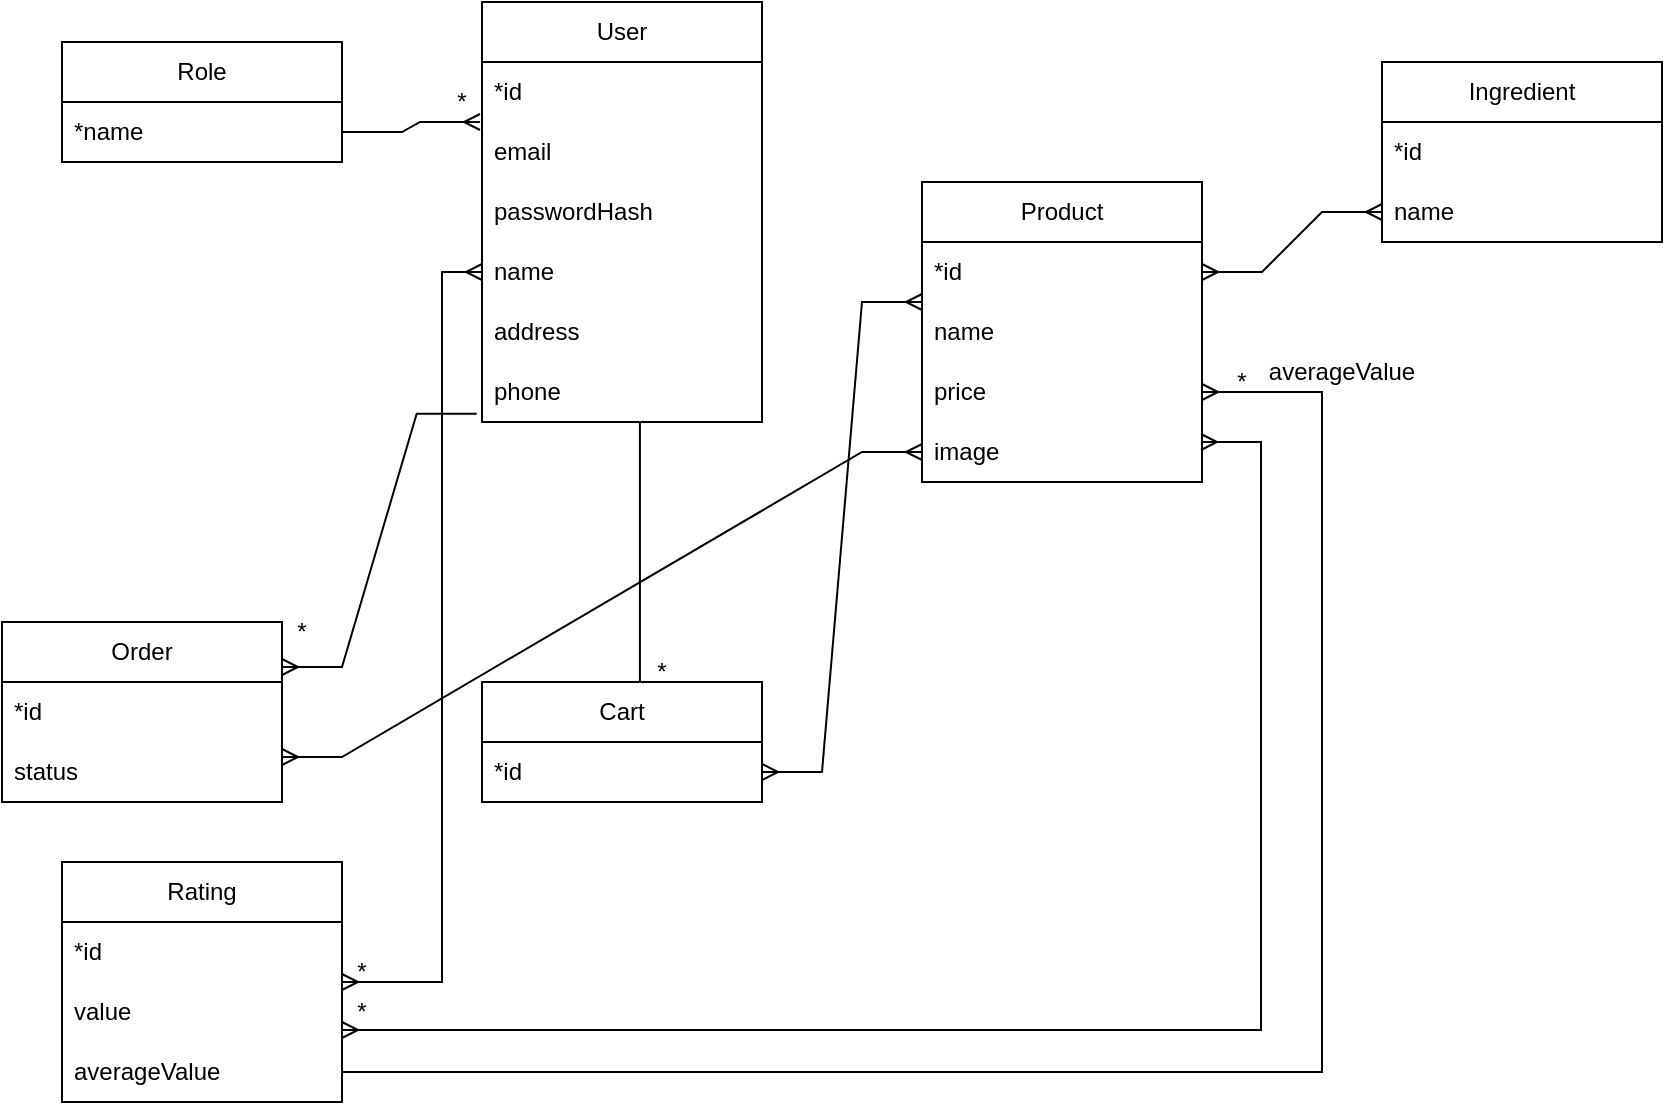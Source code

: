 <mxfile version="28.2.8" pages="2">
  <diagram name="Страница — 1" id="wAlhWeN0OH6Qsw3ty08d">
    <mxGraphModel dx="2253" dy="796" grid="1" gridSize="10" guides="1" tooltips="1" connect="1" arrows="1" fold="1" page="1" pageScale="1" pageWidth="827" pageHeight="1169" math="0" shadow="0">
      <root>
        <mxCell id="0" />
        <mxCell id="1" parent="0" />
        <mxCell id="Yz_bVIn6H3fsKeuEpGRy-1" value="User" style="swimlane;fontStyle=0;childLayout=stackLayout;horizontal=1;startSize=30;horizontalStack=0;resizeParent=1;resizeParentMax=0;resizeLast=0;collapsible=1;marginBottom=0;whiteSpace=wrap;html=1;shadow=0;" parent="1" vertex="1">
          <mxGeometry x="150" y="220" width="140" height="210" as="geometry" />
        </mxCell>
        <mxCell id="Yz_bVIn6H3fsKeuEpGRy-2" value="*id" style="text;strokeColor=none;fillColor=none;align=left;verticalAlign=middle;spacingLeft=4;spacingRight=4;overflow=hidden;points=[[0,0.5],[1,0.5]];portConstraint=eastwest;rotatable=0;whiteSpace=wrap;html=1;" parent="Yz_bVIn6H3fsKeuEpGRy-1" vertex="1">
          <mxGeometry y="30" width="140" height="30" as="geometry" />
        </mxCell>
        <mxCell id="Yz_bVIn6H3fsKeuEpGRy-3" value="email" style="text;strokeColor=none;fillColor=none;align=left;verticalAlign=middle;spacingLeft=4;spacingRight=4;overflow=hidden;points=[[0,0.5],[1,0.5]];portConstraint=eastwest;rotatable=0;whiteSpace=wrap;html=1;" parent="Yz_bVIn6H3fsKeuEpGRy-1" vertex="1">
          <mxGeometry y="60" width="140" height="30" as="geometry" />
        </mxCell>
        <mxCell id="Yz_bVIn6H3fsKeuEpGRy-4" value="passwordHash" style="text;strokeColor=none;fillColor=none;align=left;verticalAlign=middle;spacingLeft=4;spacingRight=4;overflow=hidden;points=[[0,0.5],[1,0.5]];portConstraint=eastwest;rotatable=0;whiteSpace=wrap;html=1;" parent="Yz_bVIn6H3fsKeuEpGRy-1" vertex="1">
          <mxGeometry y="90" width="140" height="30" as="geometry" />
        </mxCell>
        <mxCell id="Yz_bVIn6H3fsKeuEpGRy-5" value="name" style="text;strokeColor=none;fillColor=none;align=left;verticalAlign=middle;spacingLeft=4;spacingRight=4;overflow=hidden;points=[[0,0.5],[1,0.5]];portConstraint=eastwest;rotatable=0;whiteSpace=wrap;html=1;" parent="Yz_bVIn6H3fsKeuEpGRy-1" vertex="1">
          <mxGeometry y="120" width="140" height="30" as="geometry" />
        </mxCell>
        <mxCell id="Yz_bVIn6H3fsKeuEpGRy-6" value="address" style="text;strokeColor=none;fillColor=none;align=left;verticalAlign=middle;spacingLeft=4;spacingRight=4;overflow=hidden;points=[[0,0.5],[1,0.5]];portConstraint=eastwest;rotatable=0;whiteSpace=wrap;html=1;" parent="Yz_bVIn6H3fsKeuEpGRy-1" vertex="1">
          <mxGeometry y="150" width="140" height="30" as="geometry" />
        </mxCell>
        <mxCell id="Yz_bVIn6H3fsKeuEpGRy-7" value="phone" style="text;strokeColor=none;fillColor=none;align=left;verticalAlign=middle;spacingLeft=4;spacingRight=4;overflow=hidden;points=[[0,0.5],[1,0.5]];portConstraint=eastwest;rotatable=0;whiteSpace=wrap;html=1;" parent="Yz_bVIn6H3fsKeuEpGRy-1" vertex="1">
          <mxGeometry y="180" width="140" height="30" as="geometry" />
        </mxCell>
        <mxCell id="Yz_bVIn6H3fsKeuEpGRy-8" value="Product" style="swimlane;fontStyle=0;childLayout=stackLayout;horizontal=1;startSize=30;horizontalStack=0;resizeParent=1;resizeParentMax=0;resizeLast=0;collapsible=1;marginBottom=0;whiteSpace=wrap;html=1;" parent="1" vertex="1">
          <mxGeometry x="370" y="310" width="140" height="150" as="geometry" />
        </mxCell>
        <mxCell id="Yz_bVIn6H3fsKeuEpGRy-9" value="*id" style="text;strokeColor=none;fillColor=none;align=left;verticalAlign=middle;spacingLeft=4;spacingRight=4;overflow=hidden;points=[[0,0.5],[1,0.5]];portConstraint=eastwest;rotatable=0;whiteSpace=wrap;html=1;" parent="Yz_bVIn6H3fsKeuEpGRy-8" vertex="1">
          <mxGeometry y="30" width="140" height="30" as="geometry" />
        </mxCell>
        <mxCell id="Yz_bVIn6H3fsKeuEpGRy-10" value="name" style="text;strokeColor=none;fillColor=none;align=left;verticalAlign=middle;spacingLeft=4;spacingRight=4;overflow=hidden;points=[[0,0.5],[1,0.5]];portConstraint=eastwest;rotatable=0;whiteSpace=wrap;html=1;" parent="Yz_bVIn6H3fsKeuEpGRy-8" vertex="1">
          <mxGeometry y="60" width="140" height="30" as="geometry" />
        </mxCell>
        <mxCell id="Yz_bVIn6H3fsKeuEpGRy-11" value="price" style="text;strokeColor=none;fillColor=none;align=left;verticalAlign=middle;spacingLeft=4;spacingRight=4;overflow=hidden;points=[[0,0.5],[1,0.5]];portConstraint=eastwest;rotatable=0;whiteSpace=wrap;html=1;" parent="Yz_bVIn6H3fsKeuEpGRy-8" vertex="1">
          <mxGeometry y="90" width="140" height="30" as="geometry" />
        </mxCell>
        <mxCell id="6AQ2TJbqIioaMqW5hmTo-1" value="image" style="text;strokeColor=none;fillColor=none;align=left;verticalAlign=middle;spacingLeft=4;spacingRight=4;overflow=hidden;points=[[0,0.5],[1,0.5]];portConstraint=eastwest;rotatable=0;whiteSpace=wrap;html=1;" parent="Yz_bVIn6H3fsKeuEpGRy-8" vertex="1">
          <mxGeometry y="120" width="140" height="30" as="geometry" />
        </mxCell>
        <mxCell id="Yz_bVIn6H3fsKeuEpGRy-12" value="Ingredient" style="swimlane;fontStyle=0;childLayout=stackLayout;horizontal=1;startSize=30;horizontalStack=0;resizeParent=1;resizeParentMax=0;resizeLast=0;collapsible=1;marginBottom=0;whiteSpace=wrap;html=1;" parent="1" vertex="1">
          <mxGeometry x="600" y="250" width="140" height="90" as="geometry" />
        </mxCell>
        <mxCell id="Yz_bVIn6H3fsKeuEpGRy-13" value="*id" style="text;strokeColor=none;fillColor=none;align=left;verticalAlign=middle;spacingLeft=4;spacingRight=4;overflow=hidden;points=[[0,0.5],[1,0.5]];portConstraint=eastwest;rotatable=0;whiteSpace=wrap;html=1;" parent="Yz_bVIn6H3fsKeuEpGRy-12" vertex="1">
          <mxGeometry y="30" width="140" height="30" as="geometry" />
        </mxCell>
        <mxCell id="Yz_bVIn6H3fsKeuEpGRy-14" value="name" style="text;strokeColor=none;fillColor=none;align=left;verticalAlign=middle;spacingLeft=4;spacingRight=4;overflow=hidden;points=[[0,0.5],[1,0.5]];portConstraint=eastwest;rotatable=0;whiteSpace=wrap;html=1;" parent="Yz_bVIn6H3fsKeuEpGRy-12" vertex="1">
          <mxGeometry y="60" width="140" height="30" as="geometry" />
        </mxCell>
        <mxCell id="Yz_bVIn6H3fsKeuEpGRy-15" value="Cart" style="swimlane;fontStyle=0;childLayout=stackLayout;horizontal=1;startSize=30;horizontalStack=0;resizeParent=1;resizeParentMax=0;resizeLast=0;collapsible=1;marginBottom=0;whiteSpace=wrap;html=1;" parent="1" vertex="1">
          <mxGeometry x="150" y="560" width="140" height="60" as="geometry" />
        </mxCell>
        <mxCell id="Yz_bVIn6H3fsKeuEpGRy-16" value="*id" style="text;strokeColor=none;fillColor=none;align=left;verticalAlign=middle;spacingLeft=4;spacingRight=4;overflow=hidden;points=[[0,0.5],[1,0.5]];portConstraint=eastwest;rotatable=0;whiteSpace=wrap;html=1;" parent="Yz_bVIn6H3fsKeuEpGRy-15" vertex="1">
          <mxGeometry y="30" width="140" height="30" as="geometry" />
        </mxCell>
        <mxCell id="Yz_bVIn6H3fsKeuEpGRy-18" value="" style="endArrow=none;html=1;rounded=0;exitX=0.564;exitY=0;exitDx=0;exitDy=0;exitPerimeter=0;entryX=0.564;entryY=1;entryDx=0;entryDy=0;entryPerimeter=0;" parent="1" source="Yz_bVIn6H3fsKeuEpGRy-15" target="Yz_bVIn6H3fsKeuEpGRy-7" edge="1">
          <mxGeometry width="50" height="50" relative="1" as="geometry">
            <mxPoint x="230" y="520" as="sourcePoint" />
            <mxPoint x="226" y="460" as="targetPoint" />
          </mxGeometry>
        </mxCell>
        <mxCell id="Yz_bVIn6H3fsKeuEpGRy-21" value="" style="edgeStyle=entityRelationEdgeStyle;fontSize=12;html=1;endArrow=ERmany;startArrow=ERmany;rounded=0;exitX=1;exitY=0.5;exitDx=0;exitDy=0;entryX=0;entryY=0;entryDx=0;entryDy=0;entryPerimeter=0;" parent="1" source="Yz_bVIn6H3fsKeuEpGRy-16" target="Yz_bVIn6H3fsKeuEpGRy-10" edge="1">
          <mxGeometry width="100" height="100" relative="1" as="geometry">
            <mxPoint x="370" y="520" as="sourcePoint" />
            <mxPoint x="386" y="316" as="targetPoint" />
          </mxGeometry>
        </mxCell>
        <mxCell id="CCHoUn_4gSJv00GIxwxm-1" value="" style="edgeStyle=entityRelationEdgeStyle;fontSize=12;html=1;endArrow=ERmany;startArrow=ERmany;rounded=0;entryX=0;entryY=0.5;entryDx=0;entryDy=0;exitX=1;exitY=0.5;exitDx=0;exitDy=0;" parent="1" source="Yz_bVIn6H3fsKeuEpGRy-9" target="Yz_bVIn6H3fsKeuEpGRy-14" edge="1">
          <mxGeometry width="100" height="100" relative="1" as="geometry">
            <mxPoint x="360" y="500" as="sourcePoint" />
            <mxPoint x="460" y="400" as="targetPoint" />
          </mxGeometry>
        </mxCell>
        <mxCell id="4IJTc8bza7SG5bcJzypR-1" value="*" style="text;html=1;align=center;verticalAlign=middle;whiteSpace=wrap;rounded=0;" parent="1" vertex="1">
          <mxGeometry x="210" y="540" width="60" height="30" as="geometry" />
        </mxCell>
        <mxCell id="YNk0_EbKwx04xc1EVva2-1" value="Role" style="swimlane;fontStyle=0;childLayout=stackLayout;horizontal=1;startSize=30;horizontalStack=0;resizeParent=1;resizeParentMax=0;resizeLast=0;collapsible=1;marginBottom=0;whiteSpace=wrap;html=1;" parent="1" vertex="1">
          <mxGeometry x="-60" y="240" width="140" height="60" as="geometry" />
        </mxCell>
        <mxCell id="YNk0_EbKwx04xc1EVva2-2" value="*name" style="text;strokeColor=none;fillColor=none;align=left;verticalAlign=middle;spacingLeft=4;spacingRight=4;overflow=hidden;points=[[0,0.5],[1,0.5]];portConstraint=eastwest;rotatable=0;whiteSpace=wrap;html=1;" parent="YNk0_EbKwx04xc1EVva2-1" vertex="1">
          <mxGeometry y="30" width="140" height="30" as="geometry" />
        </mxCell>
        <mxCell id="YNk0_EbKwx04xc1EVva2-5" value="" style="edgeStyle=entityRelationEdgeStyle;fontSize=12;html=1;endArrow=ERmany;rounded=0;exitX=1;exitY=0.5;exitDx=0;exitDy=0;entryX=-0.007;entryY=0;entryDx=0;entryDy=0;entryPerimeter=0;" parent="1" source="YNk0_EbKwx04xc1EVva2-2" target="Yz_bVIn6H3fsKeuEpGRy-3" edge="1">
          <mxGeometry width="100" height="100" relative="1" as="geometry">
            <mxPoint x="260" y="430" as="sourcePoint" />
            <mxPoint x="360" y="330" as="targetPoint" />
          </mxGeometry>
        </mxCell>
        <mxCell id="3RBSekynI6mQl4Beg0L0-1" value="*" style="text;html=1;whiteSpace=wrap;strokeColor=none;fillColor=none;align=center;verticalAlign=middle;rounded=0;" parent="1" vertex="1">
          <mxGeometry x="110" y="255" width="60" height="30" as="geometry" />
        </mxCell>
        <mxCell id="AU7H06El_vWsX1ightFB-1" value="Order" style="swimlane;fontStyle=0;childLayout=stackLayout;horizontal=1;startSize=30;horizontalStack=0;resizeParent=1;resizeParentMax=0;resizeLast=0;collapsible=1;marginBottom=0;whiteSpace=wrap;html=1;" parent="1" vertex="1">
          <mxGeometry x="-90" y="530" width="140" height="90" as="geometry" />
        </mxCell>
        <mxCell id="AU7H06El_vWsX1ightFB-2" value="*id" style="text;strokeColor=none;fillColor=none;align=left;verticalAlign=middle;spacingLeft=4;spacingRight=4;overflow=hidden;points=[[0,0.5],[1,0.5]];portConstraint=eastwest;rotatable=0;whiteSpace=wrap;html=1;" parent="AU7H06El_vWsX1ightFB-1" vertex="1">
          <mxGeometry y="30" width="140" height="30" as="geometry" />
        </mxCell>
        <mxCell id="4EsDtd9zZcQmJKAUqIU7-1" value="status" style="text;strokeColor=none;fillColor=none;align=left;verticalAlign=middle;spacingLeft=4;spacingRight=4;overflow=hidden;points=[[0,0.5],[1,0.5]];portConstraint=eastwest;rotatable=0;whiteSpace=wrap;html=1;" vertex="1" parent="AU7H06El_vWsX1ightFB-1">
          <mxGeometry y="60" width="140" height="30" as="geometry" />
        </mxCell>
        <mxCell id="AU7H06El_vWsX1ightFB-5" value="" style="edgeStyle=entityRelationEdgeStyle;fontSize=12;html=1;endArrow=ERmany;rounded=0;exitX=-0.019;exitY=0.862;exitDx=0;exitDy=0;exitPerimeter=0;entryX=1;entryY=0.25;entryDx=0;entryDy=0;" parent="1" source="Yz_bVIn6H3fsKeuEpGRy-7" target="AU7H06El_vWsX1ightFB-1" edge="1">
          <mxGeometry width="100" height="100" relative="1" as="geometry">
            <mxPoint x="290" y="420" as="sourcePoint" />
            <mxPoint x="390" y="320" as="targetPoint" />
          </mxGeometry>
        </mxCell>
        <mxCell id="AU7H06El_vWsX1ightFB-6" value="*" style="text;html=1;whiteSpace=wrap;strokeColor=none;fillColor=none;align=center;verticalAlign=middle;rounded=0;" parent="1" vertex="1">
          <mxGeometry x="30" y="520" width="60" height="30" as="geometry" />
        </mxCell>
        <mxCell id="uEGCatBxznc3cGVNgWNf-1" value="" style="edgeStyle=entityRelationEdgeStyle;fontSize=12;html=1;endArrow=ERmany;startArrow=ERmany;rounded=0;exitX=1;exitY=0.75;exitDx=0;exitDy=0;entryX=0;entryY=0.5;entryDx=0;entryDy=0;" parent="1" source="AU7H06El_vWsX1ightFB-1" edge="1" target="6AQ2TJbqIioaMqW5hmTo-1">
          <mxGeometry width="100" height="100" relative="1" as="geometry">
            <mxPoint x="20" y="630" as="sourcePoint" />
            <mxPoint x="390" y="423" as="targetPoint" />
            <Array as="points">
              <mxPoint x="190" y="570" />
              <mxPoint x="190" y="570" />
              <mxPoint x="320" y="470" />
              <mxPoint x="290" y="520" />
            </Array>
          </mxGeometry>
        </mxCell>
        <mxCell id="JyKGaOAmTB2X9-j9F450-1" value="Rating" style="swimlane;fontStyle=0;childLayout=stackLayout;horizontal=1;startSize=30;horizontalStack=0;resizeParent=1;resizeParentMax=0;resizeLast=0;collapsible=1;marginBottom=0;whiteSpace=wrap;html=1;" vertex="1" parent="1">
          <mxGeometry x="-60" y="650" width="140" height="120" as="geometry" />
        </mxCell>
        <mxCell id="JyKGaOAmTB2X9-j9F450-2" value="*id" style="text;strokeColor=none;fillColor=none;align=left;verticalAlign=middle;spacingLeft=4;spacingRight=4;overflow=hidden;points=[[0,0.5],[1,0.5]];portConstraint=eastwest;rotatable=0;whiteSpace=wrap;html=1;" vertex="1" parent="JyKGaOAmTB2X9-j9F450-1">
          <mxGeometry y="30" width="140" height="30" as="geometry" />
        </mxCell>
        <mxCell id="JyKGaOAmTB2X9-j9F450-3" value="value" style="text;strokeColor=none;fillColor=none;align=left;verticalAlign=middle;spacingLeft=4;spacingRight=4;overflow=hidden;points=[[0,0.5],[1,0.5]];portConstraint=eastwest;rotatable=0;whiteSpace=wrap;html=1;" vertex="1" parent="JyKGaOAmTB2X9-j9F450-1">
          <mxGeometry y="60" width="140" height="30" as="geometry" />
        </mxCell>
        <mxCell id="k6ZvdRZhAWsrGIxsPvj5-1" value="&lt;span style=&quot;white-space-collapse: preserve;&quot;&gt;averageValue&lt;/span&gt;" style="text;strokeColor=none;fillColor=none;align=left;verticalAlign=middle;spacingLeft=4;spacingRight=4;overflow=hidden;points=[[0,0.5],[1,0.5]];portConstraint=eastwest;rotatable=0;whiteSpace=wrap;html=1;" vertex="1" parent="JyKGaOAmTB2X9-j9F450-1">
          <mxGeometry y="90" width="140" height="30" as="geometry" />
        </mxCell>
        <mxCell id="JyKGaOAmTB2X9-j9F450-5" value="" style="edgeStyle=elbowEdgeStyle;fontSize=12;html=1;endArrow=ERmany;startArrow=ERmany;rounded=0;entryX=0;entryY=0.5;entryDx=0;entryDy=0;" edge="1" parent="1" source="JyKGaOAmTB2X9-j9F450-1" target="Yz_bVIn6H3fsKeuEpGRy-5">
          <mxGeometry width="100" height="100" relative="1" as="geometry">
            <mxPoint x="90" y="550" as="sourcePoint" />
            <mxPoint x="190" y="450" as="targetPoint" />
            <Array as="points">
              <mxPoint x="130" y="530" />
            </Array>
          </mxGeometry>
        </mxCell>
        <mxCell id="JyKGaOAmTB2X9-j9F450-6" value="" style="edgeStyle=elbowEdgeStyle;fontSize=12;html=1;endArrow=ERmany;rounded=0;exitX=1;exitY=0.5;exitDx=0;exitDy=0;entryX=1;entryY=0.5;entryDx=0;entryDy=0;" edge="1" parent="1" source="k6ZvdRZhAWsrGIxsPvj5-1" target="Yz_bVIn6H3fsKeuEpGRy-11">
          <mxGeometry width="100" height="100" relative="1" as="geometry">
            <mxPoint x="80" y="640" as="sourcePoint" />
            <mxPoint x="530" y="390" as="targetPoint" />
            <Array as="points">
              <mxPoint x="570" y="520" />
            </Array>
          </mxGeometry>
        </mxCell>
        <mxCell id="dGw8_fuNf5TrEQnZz-Er-1" value="*" style="text;html=1;whiteSpace=wrap;strokeColor=none;fillColor=none;align=center;verticalAlign=middle;rounded=0;" vertex="1" parent="1">
          <mxGeometry x="60" y="690" width="60" height="30" as="geometry" />
        </mxCell>
        <mxCell id="gnzLkl9IeDV9sjy0qap7-1" value="*" style="text;html=1;whiteSpace=wrap;strokeColor=none;fillColor=none;align=center;verticalAlign=middle;rounded=0;" vertex="1" parent="1">
          <mxGeometry x="500" y="400" width="60" height="20" as="geometry" />
        </mxCell>
        <mxCell id="gye-t5ZxS3sTv9et4ubz-1" value="" style="edgeStyle=elbowEdgeStyle;fontSize=12;html=1;endArrow=ERmany;startArrow=ERmany;rounded=0;exitX=1;exitY=0.8;exitDx=0;exitDy=0;exitPerimeter=0;" edge="1" parent="1" source="JyKGaOAmTB2X9-j9F450-3">
          <mxGeometry width="100" height="100" relative="1" as="geometry">
            <mxPoint x="-99.51" y="603" as="sourcePoint" />
            <mxPoint x="509.51" y="440" as="targetPoint" />
            <Array as="points">
              <mxPoint x="539.51" y="520" />
            </Array>
          </mxGeometry>
        </mxCell>
        <mxCell id="9XunY5Y75bFhlTqq0Y6p-1" value="averageValue" style="text;html=1;whiteSpace=wrap;strokeColor=none;fillColor=none;align=center;verticalAlign=middle;rounded=0;" vertex="1" parent="1">
          <mxGeometry x="550" y="390" width="60" height="30" as="geometry" />
        </mxCell>
        <mxCell id="4YCUMyBxteUIlIiPLAfw-1" value="*" style="text;html=1;whiteSpace=wrap;strokeColor=none;fillColor=none;align=center;verticalAlign=middle;rounded=0;" vertex="1" parent="1">
          <mxGeometry x="60" y="710" width="60" height="30" as="geometry" />
        </mxCell>
      </root>
    </mxGraphModel>
  </diagram>
  <diagram id="grhsXxufF0jRYLc6HCD2" name="Страница — 2">
    <mxGraphModel dx="2253" dy="796" grid="1" gridSize="10" guides="1" tooltips="1" connect="1" arrows="1" fold="1" page="1" pageScale="1" pageWidth="827" pageHeight="1169" math="0" shadow="0">
      <root>
        <mxCell id="0" />
        <mxCell id="1" parent="0" />
        <mxCell id="Uo1yMfhNl0HHkxEWDvfn-1" value="&lt;font style=&quot;font-size: 14px;&quot;&gt;User&lt;/font&gt;" style="swimlane;fontStyle=0;childLayout=stackLayout;horizontal=1;startSize=30;horizontalStack=0;resizeParent=1;resizeParentMax=0;resizeLast=0;collapsible=1;marginBottom=0;whiteSpace=wrap;html=1;shadow=0;" parent="1" vertex="1">
          <mxGeometry x="140" y="190" width="140" height="240" as="geometry" />
        </mxCell>
        <mxCell id="Uo1yMfhNl0HHkxEWDvfn-2" value="*id" style="text;strokeColor=none;fillColor=none;align=left;verticalAlign=middle;spacingLeft=4;spacingRight=4;overflow=hidden;points=[[0,0.5],[1,0.5]];portConstraint=eastwest;rotatable=0;whiteSpace=wrap;html=1;" parent="Uo1yMfhNl0HHkxEWDvfn-1" vertex="1">
          <mxGeometry y="30" width="140" height="30" as="geometry" />
        </mxCell>
        <mxCell id="Uo1yMfhNl0HHkxEWDvfn-3" value="email" style="text;strokeColor=none;fillColor=none;align=left;verticalAlign=middle;spacingLeft=4;spacingRight=4;overflow=hidden;points=[[0,0.5],[1,0.5]];portConstraint=eastwest;rotatable=0;whiteSpace=wrap;html=1;" parent="Uo1yMfhNl0HHkxEWDvfn-1" vertex="1">
          <mxGeometry y="60" width="140" height="30" as="geometry" />
        </mxCell>
        <mxCell id="Uo1yMfhNl0HHkxEWDvfn-4" value="passwordHash" style="text;strokeColor=none;fillColor=none;align=left;verticalAlign=middle;spacingLeft=4;spacingRight=4;overflow=hidden;points=[[0,0.5],[1,0.5]];portConstraint=eastwest;rotatable=0;whiteSpace=wrap;html=1;" parent="Uo1yMfhNl0HHkxEWDvfn-1" vertex="1">
          <mxGeometry y="90" width="140" height="30" as="geometry" />
        </mxCell>
        <mxCell id="Uo1yMfhNl0HHkxEWDvfn-5" value="name" style="text;strokeColor=none;fillColor=none;align=left;verticalAlign=middle;spacingLeft=4;spacingRight=4;overflow=hidden;points=[[0,0.5],[1,0.5]];portConstraint=eastwest;rotatable=0;whiteSpace=wrap;html=1;" parent="Uo1yMfhNl0HHkxEWDvfn-1" vertex="1">
          <mxGeometry y="120" width="140" height="30" as="geometry" />
        </mxCell>
        <mxCell id="Uo1yMfhNl0HHkxEWDvfn-6" value="address" style="text;strokeColor=none;fillColor=none;align=left;verticalAlign=middle;spacingLeft=4;spacingRight=4;overflow=hidden;points=[[0,0.5],[1,0.5]];portConstraint=eastwest;rotatable=0;whiteSpace=wrap;html=1;" parent="Uo1yMfhNl0HHkxEWDvfn-1" vertex="1">
          <mxGeometry y="150" width="140" height="30" as="geometry" />
        </mxCell>
        <mxCell id="Uo1yMfhNl0HHkxEWDvfn-7" value="phone" style="text;strokeColor=none;fillColor=none;align=left;verticalAlign=middle;spacingLeft=4;spacingRight=4;overflow=hidden;points=[[0,0.5],[1,0.5]];portConstraint=eastwest;rotatable=0;whiteSpace=wrap;html=1;" parent="Uo1yMfhNl0HHkxEWDvfn-1" vertex="1">
          <mxGeometry y="180" width="140" height="30" as="geometry" />
        </mxCell>
        <mxCell id="IUcb_HkFwGUYI0g34-Yr-1" value="role" style="text;strokeColor=none;fillColor=none;align=left;verticalAlign=middle;spacingLeft=4;spacingRight=4;overflow=hidden;points=[[0,0.5],[1,0.5]];portConstraint=eastwest;rotatable=0;whiteSpace=wrap;html=1;" parent="Uo1yMfhNl0HHkxEWDvfn-1" vertex="1">
          <mxGeometry y="210" width="140" height="30" as="geometry" />
        </mxCell>
        <mxCell id="Uo1yMfhNl0HHkxEWDvfn-8" value="&lt;font style=&quot;font-size: 14px;&quot;&gt;Product&lt;/font&gt;" style="swimlane;fontStyle=0;childLayout=stackLayout;horizontal=1;startSize=30;horizontalStack=0;resizeParent=1;resizeParentMax=0;resizeLast=0;collapsible=1;marginBottom=0;whiteSpace=wrap;html=1;" parent="1" vertex="1">
          <mxGeometry x="380" y="190" width="140" height="180" as="geometry" />
        </mxCell>
        <mxCell id="Uo1yMfhNl0HHkxEWDvfn-9" value="*id" style="text;strokeColor=none;fillColor=none;align=left;verticalAlign=middle;spacingLeft=4;spacingRight=4;overflow=hidden;points=[[0,0.5],[1,0.5]];portConstraint=eastwest;rotatable=0;whiteSpace=wrap;html=1;" parent="Uo1yMfhNl0HHkxEWDvfn-8" vertex="1">
          <mxGeometry y="30" width="140" height="30" as="geometry" />
        </mxCell>
        <mxCell id="Uo1yMfhNl0HHkxEWDvfn-10" value="name" style="text;strokeColor=none;fillColor=none;align=left;verticalAlign=middle;spacingLeft=4;spacingRight=4;overflow=hidden;points=[[0,0.5],[1,0.5]];portConstraint=eastwest;rotatable=0;whiteSpace=wrap;html=1;" parent="Uo1yMfhNl0HHkxEWDvfn-8" vertex="1">
          <mxGeometry y="60" width="140" height="30" as="geometry" />
        </mxCell>
        <mxCell id="Uo1yMfhNl0HHkxEWDvfn-11" value="price" style="text;strokeColor=none;fillColor=none;align=left;verticalAlign=middle;spacingLeft=4;spacingRight=4;overflow=hidden;points=[[0,0.5],[1,0.5]];portConstraint=eastwest;rotatable=0;whiteSpace=wrap;html=1;" parent="Uo1yMfhNl0HHkxEWDvfn-8" vertex="1">
          <mxGeometry y="90" width="140" height="30" as="geometry" />
        </mxCell>
        <mxCell id="0mu-viyWtG1G61bADKrE-2" value="image" style="text;strokeColor=none;fillColor=none;align=left;verticalAlign=middle;spacingLeft=4;spacingRight=4;overflow=hidden;points=[[0,0.5],[1,0.5]];portConstraint=eastwest;rotatable=0;whiteSpace=wrap;html=1;" parent="Uo1yMfhNl0HHkxEWDvfn-8" vertex="1">
          <mxGeometry y="120" width="140" height="30" as="geometry" />
        </mxCell>
        <mxCell id="0mu-viyWtG1G61bADKrE-1" value="rating" style="text;strokeColor=none;fillColor=none;align=left;verticalAlign=middle;spacingLeft=4;spacingRight=4;overflow=hidden;points=[[0,0.5],[1,0.5]];portConstraint=eastwest;rotatable=0;whiteSpace=wrap;html=1;" parent="Uo1yMfhNl0HHkxEWDvfn-8" vertex="1">
          <mxGeometry y="150" width="140" height="30" as="geometry" />
        </mxCell>
        <mxCell id="Uo1yMfhNl0HHkxEWDvfn-12" value="&lt;font style=&quot;font-size: 14px;&quot;&gt;Ingredient&lt;/font&gt;" style="swimlane;fontStyle=0;childLayout=stackLayout;horizontal=1;startSize=30;horizontalStack=0;resizeParent=1;resizeParentMax=0;resizeLast=0;collapsible=1;marginBottom=0;whiteSpace=wrap;html=1;" parent="1" vertex="1">
          <mxGeometry x="600" y="190" width="140" height="90" as="geometry" />
        </mxCell>
        <mxCell id="Uo1yMfhNl0HHkxEWDvfn-13" value="*id" style="text;strokeColor=none;fillColor=none;align=left;verticalAlign=middle;spacingLeft=4;spacingRight=4;overflow=hidden;points=[[0,0.5],[1,0.5]];portConstraint=eastwest;rotatable=0;whiteSpace=wrap;html=1;" parent="Uo1yMfhNl0HHkxEWDvfn-12" vertex="1">
          <mxGeometry y="30" width="140" height="30" as="geometry" />
        </mxCell>
        <mxCell id="Uo1yMfhNl0HHkxEWDvfn-14" value="name" style="text;strokeColor=none;fillColor=none;align=left;verticalAlign=middle;spacingLeft=4;spacingRight=4;overflow=hidden;points=[[0,0.5],[1,0.5]];portConstraint=eastwest;rotatable=0;whiteSpace=wrap;html=1;" parent="Uo1yMfhNl0HHkxEWDvfn-12" vertex="1">
          <mxGeometry y="60" width="140" height="30" as="geometry" />
        </mxCell>
        <mxCell id="Uo1yMfhNl0HHkxEWDvfn-15" value="&lt;font style=&quot;font-size: 14px;&quot;&gt;Cart&lt;/font&gt;" style="swimlane;fontStyle=0;childLayout=stackLayout;horizontal=1;startSize=30;horizontalStack=0;resizeParent=1;resizeParentMax=0;resizeLast=0;collapsible=1;marginBottom=0;whiteSpace=wrap;html=1;" parent="1" vertex="1">
          <mxGeometry x="140" y="470" width="140" height="90" as="geometry" />
        </mxCell>
        <mxCell id="Uo1yMfhNl0HHkxEWDvfn-16" value="*id" style="text;strokeColor=none;fillColor=none;align=left;verticalAlign=middle;spacingLeft=4;spacingRight=4;overflow=hidden;points=[[0,0.5],[1,0.5]];portConstraint=eastwest;rotatable=0;whiteSpace=wrap;html=1;" parent="Uo1yMfhNl0HHkxEWDvfn-15" vertex="1">
          <mxGeometry y="30" width="140" height="30" as="geometry" />
        </mxCell>
        <mxCell id="Uo1yMfhNl0HHkxEWDvfn-17" value="userId" style="text;strokeColor=none;fillColor=none;align=left;verticalAlign=middle;spacingLeft=4;spacingRight=4;overflow=hidden;points=[[0,0.5],[1,0.5]];portConstraint=eastwest;rotatable=0;whiteSpace=wrap;html=1;" parent="Uo1yMfhNl0HHkxEWDvfn-15" vertex="1">
          <mxGeometry y="60" width="140" height="30" as="geometry" />
        </mxCell>
        <mxCell id="rbnYCOdwKNq0WO4ajzM5-1" value="CartItem" style="swimlane;fontStyle=0;childLayout=stackLayout;horizontal=1;startSize=26;horizontalStack=0;resizeParent=1;resizeParentMax=0;resizeLast=0;collapsible=1;marginBottom=0;align=center;fontSize=14;" parent="1" vertex="1">
          <mxGeometry x="390" y="474" width="160" height="116" as="geometry" />
        </mxCell>
        <mxCell id="rbnYCOdwKNq0WO4ajzM5-2" value="*cartId" style="text;strokeColor=none;fillColor=none;spacingLeft=4;spacingRight=4;overflow=hidden;rotatable=0;points=[[0,0.5],[1,0.5]];portConstraint=eastwest;fontSize=12;whiteSpace=wrap;html=1;" parent="rbnYCOdwKNq0WO4ajzM5-1" vertex="1">
          <mxGeometry y="26" width="160" height="30" as="geometry" />
        </mxCell>
        <mxCell id="rbnYCOdwKNq0WO4ajzM5-3" value="*productId" style="text;strokeColor=none;fillColor=none;spacingLeft=4;spacingRight=4;overflow=hidden;rotatable=0;points=[[0,0.5],[1,0.5]];portConstraint=eastwest;fontSize=12;whiteSpace=wrap;html=1;" parent="rbnYCOdwKNq0WO4ajzM5-1" vertex="1">
          <mxGeometry y="56" width="160" height="30" as="geometry" />
        </mxCell>
        <mxCell id="NcHbIpHR1LshD3PQBvmV-2" value="count" style="text;strokeColor=none;fillColor=none;spacingLeft=4;spacingRight=4;overflow=hidden;rotatable=0;points=[[0,0.5],[1,0.5]];portConstraint=eastwest;fontSize=12;whiteSpace=wrap;html=1;" parent="rbnYCOdwKNq0WO4ajzM5-1" vertex="1">
          <mxGeometry y="86" width="160" height="30" as="geometry" />
        </mxCell>
        <mxCell id="rbnYCOdwKNq0WO4ajzM5-5" style="edgeStyle=orthogonalEdgeStyle;rounded=0;orthogonalLoop=1;jettySize=auto;html=1;" parent="1" source="rbnYCOdwKNq0WO4ajzM5-2" target="Uo1yMfhNl0HHkxEWDvfn-16" edge="1">
          <mxGeometry relative="1" as="geometry" />
        </mxCell>
        <mxCell id="rbnYCOdwKNq0WO4ajzM5-6" style="edgeStyle=orthogonalEdgeStyle;rounded=0;orthogonalLoop=1;jettySize=auto;html=1;" parent="1" source="rbnYCOdwKNq0WO4ajzM5-3" target="Uo1yMfhNl0HHkxEWDvfn-9" edge="1">
          <mxGeometry relative="1" as="geometry">
            <Array as="points">
              <mxPoint x="380" y="545" />
              <mxPoint x="380" y="390" />
              <mxPoint x="540" y="390" />
              <mxPoint x="540" y="235" />
            </Array>
          </mxGeometry>
        </mxCell>
        <mxCell id="rbnYCOdwKNq0WO4ajzM5-7" style="edgeStyle=orthogonalEdgeStyle;rounded=0;orthogonalLoop=1;jettySize=auto;html=1;entryX=0;entryY=0.5;entryDx=0;entryDy=0;" parent="1" source="Uo1yMfhNl0HHkxEWDvfn-17" target="Uo1yMfhNl0HHkxEWDvfn-2" edge="1">
          <mxGeometry relative="1" as="geometry" />
        </mxCell>
        <mxCell id="tNxcmD-3q0niNPMdel5M-1" value="ProductIngredient" style="swimlane;fontStyle=0;childLayout=stackLayout;horizontal=1;startSize=26;horizontalStack=0;resizeParent=1;resizeParentMax=0;resizeLast=0;collapsible=1;marginBottom=0;align=center;fontSize=14;" parent="1" vertex="1">
          <mxGeometry x="570" y="340" width="160" height="86" as="geometry" />
        </mxCell>
        <mxCell id="tNxcmD-3q0niNPMdel5M-3" value="*produсtId" style="text;strokeColor=none;fillColor=none;spacingLeft=4;spacingRight=4;overflow=hidden;rotatable=0;points=[[0,0.5],[1,0.5]];portConstraint=eastwest;fontSize=12;whiteSpace=wrap;html=1;" parent="tNxcmD-3q0niNPMdel5M-1" vertex="1">
          <mxGeometry y="26" width="160" height="30" as="geometry" />
        </mxCell>
        <mxCell id="tNxcmD-3q0niNPMdel5M-4" value="*ingredientId" style="text;strokeColor=none;fillColor=none;spacingLeft=4;spacingRight=4;overflow=hidden;rotatable=0;points=[[0,0.5],[1,0.5]];portConstraint=eastwest;fontSize=12;whiteSpace=wrap;html=1;" parent="tNxcmD-3q0niNPMdel5M-1" vertex="1">
          <mxGeometry y="56" width="160" height="30" as="geometry" />
        </mxCell>
        <mxCell id="tNxcmD-3q0niNPMdel5M-5" style="edgeStyle=orthogonalEdgeStyle;rounded=0;orthogonalLoop=1;jettySize=auto;html=1;entryX=1;entryY=0.5;entryDx=0;entryDy=0;" parent="1" source="tNxcmD-3q0niNPMdel5M-4" target="Uo1yMfhNl0HHkxEWDvfn-13" edge="1">
          <mxGeometry relative="1" as="geometry" />
        </mxCell>
        <mxCell id="tNxcmD-3q0niNPMdel5M-6" style="edgeStyle=orthogonalEdgeStyle;rounded=0;orthogonalLoop=1;jettySize=auto;html=1;entryX=1;entryY=0.5;entryDx=0;entryDy=0;" parent="1" source="tNxcmD-3q0niNPMdel5M-3" target="Uo1yMfhNl0HHkxEWDvfn-9" edge="1">
          <mxGeometry relative="1" as="geometry">
            <Array as="points">
              <mxPoint x="540" y="381" />
              <mxPoint x="540" y="235" />
            </Array>
          </mxGeometry>
        </mxCell>
        <mxCell id="-mdda7HmLmNUzCuOBIts-1" value="&lt;font style=&quot;font-size: 14px;&quot;&gt;Role&lt;/font&gt;" style="swimlane;fontStyle=0;childLayout=stackLayout;horizontal=1;startSize=30;horizontalStack=0;resizeParent=1;resizeParentMax=0;resizeLast=0;collapsible=1;marginBottom=0;whiteSpace=wrap;html=1;" parent="1" vertex="1">
          <mxGeometry x="-90" y="370" width="140" height="60" as="geometry" />
        </mxCell>
        <mxCell id="-mdda7HmLmNUzCuOBIts-2" value="*name" style="text;strokeColor=none;fillColor=none;align=left;verticalAlign=middle;spacingLeft=4;spacingRight=4;overflow=hidden;points=[[0,0.5],[1,0.5]];portConstraint=eastwest;rotatable=0;whiteSpace=wrap;html=1;" parent="-mdda7HmLmNUzCuOBIts-1" vertex="1">
          <mxGeometry y="30" width="140" height="30" as="geometry" />
        </mxCell>
        <mxCell id="IUcb_HkFwGUYI0g34-Yr-2" style="edgeStyle=orthogonalEdgeStyle;rounded=0;orthogonalLoop=1;jettySize=auto;html=1;entryX=1;entryY=0.5;entryDx=0;entryDy=0;" parent="1" source="IUcb_HkFwGUYI0g34-Yr-1" target="-mdda7HmLmNUzCuOBIts-2" edge="1">
          <mxGeometry relative="1" as="geometry" />
        </mxCell>
        <mxCell id="weW8fEYnx_HfBGbPz0OX-1" value="&lt;font style=&quot;font-size: 14px;&quot;&gt;Order&lt;/font&gt;" style="swimlane;fontStyle=0;childLayout=stackLayout;horizontal=1;startSize=30;horizontalStack=0;resizeParent=1;resizeParentMax=0;resizeLast=0;collapsible=1;marginBottom=0;whiteSpace=wrap;html=1;" parent="1" vertex="1">
          <mxGeometry x="-100" y="474" width="140" height="120" as="geometry" />
        </mxCell>
        <mxCell id="weW8fEYnx_HfBGbPz0OX-2" value="*id" style="text;strokeColor=none;fillColor=none;align=left;verticalAlign=middle;spacingLeft=4;spacingRight=4;overflow=hidden;points=[[0,0.5],[1,0.5]];portConstraint=eastwest;rotatable=0;whiteSpace=wrap;html=1;" parent="weW8fEYnx_HfBGbPz0OX-1" vertex="1">
          <mxGeometry y="30" width="140" height="30" as="geometry" />
        </mxCell>
        <mxCell id="weW8fEYnx_HfBGbPz0OX-3" value="userId" style="text;strokeColor=none;fillColor=none;align=left;verticalAlign=middle;spacingLeft=4;spacingRight=4;overflow=hidden;points=[[0,0.5],[1,0.5]];portConstraint=eastwest;rotatable=0;whiteSpace=wrap;html=1;" parent="weW8fEYnx_HfBGbPz0OX-1" vertex="1">
          <mxGeometry y="60" width="140" height="30" as="geometry" />
        </mxCell>
        <mxCell id="cjKvmdW1pr617K3eYcvd-1" value="status" style="text;strokeColor=none;fillColor=none;align=left;verticalAlign=middle;spacingLeft=4;spacingRight=4;overflow=hidden;points=[[0,0.5],[1,0.5]];portConstraint=eastwest;rotatable=0;whiteSpace=wrap;html=1;" vertex="1" parent="weW8fEYnx_HfBGbPz0OX-1">
          <mxGeometry y="90" width="140" height="30" as="geometry" />
        </mxCell>
        <mxCell id="weW8fEYnx_HfBGbPz0OX-4" value="OrderItem" style="swimlane;fontStyle=0;childLayout=stackLayout;horizontal=1;startSize=26;horizontalStack=0;resizeParent=1;resizeParentMax=0;resizeLast=0;collapsible=1;marginBottom=0;align=center;fontSize=14;" parent="1" vertex="1">
          <mxGeometry x="130" y="610" width="160" height="116" as="geometry" />
        </mxCell>
        <mxCell id="weW8fEYnx_HfBGbPz0OX-5" value="*orderId" style="text;strokeColor=none;fillColor=none;spacingLeft=4;spacingRight=4;overflow=hidden;rotatable=0;points=[[0,0.5],[1,0.5]];portConstraint=eastwest;fontSize=12;whiteSpace=wrap;html=1;" parent="weW8fEYnx_HfBGbPz0OX-4" vertex="1">
          <mxGeometry y="26" width="160" height="30" as="geometry" />
        </mxCell>
        <mxCell id="weW8fEYnx_HfBGbPz0OX-6" value="*productId" style="text;strokeColor=none;fillColor=none;spacingLeft=4;spacingRight=4;overflow=hidden;rotatable=0;points=[[0,0.5],[1,0.5]];portConstraint=eastwest;fontSize=12;whiteSpace=wrap;html=1;" parent="weW8fEYnx_HfBGbPz0OX-4" vertex="1">
          <mxGeometry y="56" width="160" height="30" as="geometry" />
        </mxCell>
        <mxCell id="NcHbIpHR1LshD3PQBvmV-1" value="count" style="text;strokeColor=none;fillColor=none;spacingLeft=4;spacingRight=4;overflow=hidden;rotatable=0;points=[[0,0.5],[1,0.5]];portConstraint=eastwest;fontSize=12;whiteSpace=wrap;html=1;" parent="weW8fEYnx_HfBGbPz0OX-4" vertex="1">
          <mxGeometry y="86" width="160" height="30" as="geometry" />
        </mxCell>
        <mxCell id="weW8fEYnx_HfBGbPz0OX-8" style="edgeStyle=orthogonalEdgeStyle;rounded=0;orthogonalLoop=1;jettySize=auto;html=1;entryX=1;entryY=0.5;entryDx=0;entryDy=0;" parent="1" source="weW8fEYnx_HfBGbPz0OX-5" target="weW8fEYnx_HfBGbPz0OX-2" edge="1">
          <mxGeometry relative="1" as="geometry" />
        </mxCell>
        <mxCell id="weW8fEYnx_HfBGbPz0OX-9" style="edgeStyle=orthogonalEdgeStyle;rounded=0;orthogonalLoop=1;jettySize=auto;html=1;entryX=0;entryY=0.5;entryDx=0;entryDy=0;" parent="1" source="weW8fEYnx_HfBGbPz0OX-6" target="Uo1yMfhNl0HHkxEWDvfn-9" edge="1">
          <mxGeometry relative="1" as="geometry">
            <mxPoint x="330" y="270" as="targetPoint" />
          </mxGeometry>
        </mxCell>
        <mxCell id="eyddh1Vjg5xubchYmJa0-5" style="edgeStyle=elbowEdgeStyle;rounded=0;orthogonalLoop=1;jettySize=auto;html=1;entryX=0;entryY=0.5;entryDx=0;entryDy=0;exitX=0;exitY=0.5;exitDx=0;exitDy=0;" parent="1" source="weW8fEYnx_HfBGbPz0OX-3" target="Uo1yMfhNl0HHkxEWDvfn-2" edge="1">
          <mxGeometry relative="1" as="geometry">
            <mxPoint x="150" y="240" as="targetPoint" />
            <mxPoint x="-90" y="524" as="sourcePoint" />
            <Array as="points">
              <mxPoint x="-120" y="325" />
              <mxPoint x="-120" y="485" />
            </Array>
          </mxGeometry>
        </mxCell>
        <mxCell id="wGua14UZbtrM82ps4mhs-1" value="&lt;font style=&quot;font-size: 14px;&quot;&gt;Rating&lt;/font&gt;" style="swimlane;fontStyle=0;childLayout=stackLayout;horizontal=1;startSize=30;horizontalStack=0;resizeParent=1;resizeParentMax=0;resizeLast=0;collapsible=1;marginBottom=0;whiteSpace=wrap;html=1;" vertex="1" parent="1">
          <mxGeometry x="380" y="670" width="140" height="180" as="geometry" />
        </mxCell>
        <mxCell id="wGua14UZbtrM82ps4mhs-2" value="*id" style="text;strokeColor=none;fillColor=none;align=left;verticalAlign=middle;spacingLeft=4;spacingRight=4;overflow=hidden;points=[[0,0.5],[1,0.5]];portConstraint=eastwest;rotatable=0;whiteSpace=wrap;html=1;" vertex="1" parent="wGua14UZbtrM82ps4mhs-1">
          <mxGeometry y="30" width="140" height="30" as="geometry" />
        </mxCell>
        <mxCell id="wGua14UZbtrM82ps4mhs-3" value="value" style="text;strokeColor=none;fillColor=none;align=left;verticalAlign=middle;spacingLeft=4;spacingRight=4;overflow=hidden;points=[[0,0.5],[1,0.5]];portConstraint=eastwest;rotatable=0;whiteSpace=wrap;html=1;" vertex="1" parent="wGua14UZbtrM82ps4mhs-1">
          <mxGeometry y="60" width="140" height="30" as="geometry" />
        </mxCell>
        <mxCell id="wGua14UZbtrM82ps4mhs-4" value="userId" style="text;strokeColor=none;fillColor=none;align=left;verticalAlign=middle;spacingLeft=4;spacingRight=4;overflow=hidden;points=[[0,0.5],[1,0.5]];portConstraint=eastwest;rotatable=0;whiteSpace=wrap;html=1;" vertex="1" parent="wGua14UZbtrM82ps4mhs-1">
          <mxGeometry y="90" width="140" height="30" as="geometry" />
        </mxCell>
        <mxCell id="wGua14UZbtrM82ps4mhs-5" value="productId" style="text;strokeColor=none;fillColor=none;align=left;verticalAlign=middle;spacingLeft=4;spacingRight=4;overflow=hidden;points=[[0,0.5],[1,0.5]];portConstraint=eastwest;rotatable=0;whiteSpace=wrap;html=1;" vertex="1" parent="wGua14UZbtrM82ps4mhs-1">
          <mxGeometry y="120" width="140" height="30" as="geometry" />
        </mxCell>
        <mxCell id="U-_fDvuU2CyygT2Nz3rg-1" value="&lt;span style=&quot;white-space-collapse: preserve;&quot; data-src-align=&quot;0:7&quot; class=&quot;aNeGP0gI0B9AV8JaHPyH&quot;&gt;averageValue&lt;/span&gt;" style="text;strokeColor=none;fillColor=none;align=left;verticalAlign=middle;spacingLeft=4;spacingRight=4;overflow=hidden;points=[[0,0.5],[1,0.5]];portConstraint=eastwest;rotatable=0;whiteSpace=wrap;html=1;" vertex="1" parent="wGua14UZbtrM82ps4mhs-1">
          <mxGeometry y="150" width="140" height="30" as="geometry" />
        </mxCell>
        <mxCell id="wGua14UZbtrM82ps4mhs-6" style="edgeStyle=orthogonalEdgeStyle;rounded=0;orthogonalLoop=1;jettySize=auto;html=1;" edge="1" parent="1" source="wGua14UZbtrM82ps4mhs-4" target="Uo1yMfhNl0HHkxEWDvfn-2">
          <mxGeometry relative="1" as="geometry">
            <Array as="points">
              <mxPoint x="120" y="775" />
              <mxPoint x="120" y="235" />
            </Array>
          </mxGeometry>
        </mxCell>
        <mxCell id="wGua14UZbtrM82ps4mhs-7" style="edgeStyle=orthogonalEdgeStyle;rounded=0;orthogonalLoop=1;jettySize=auto;html=1;" edge="1" parent="1" source="wGua14UZbtrM82ps4mhs-5" target="Uo1yMfhNl0HHkxEWDvfn-9">
          <mxGeometry relative="1" as="geometry">
            <Array as="points">
              <mxPoint x="560" y="805" />
              <mxPoint x="560" y="235" />
            </Array>
          </mxGeometry>
        </mxCell>
        <mxCell id="U-_fDvuU2CyygT2Nz3rg-2" style="edgeStyle=orthogonalEdgeStyle;rounded=0;orthogonalLoop=1;jettySize=auto;html=1;entryX=0;entryY=0.5;entryDx=0;entryDy=0;" edge="1" parent="1" source="0mu-viyWtG1G61bADKrE-1" target="U-_fDvuU2CyygT2Nz3rg-1">
          <mxGeometry relative="1" as="geometry" />
        </mxCell>
        <mxCell id="KQFxn7YyimTwSJewXIEW-1" value="UserR" style="swimlane;fontStyle=0;childLayout=stackLayout;horizontal=1;startSize=26;horizontalStack=0;resizeParent=1;resizeParentMax=0;resizeLast=0;collapsible=1;marginBottom=0;align=center;fontSize=14;" vertex="1" parent="1">
          <mxGeometry x="-60" y="770" width="160" height="86" as="geometry" />
        </mxCell>
        <mxCell id="KQFxn7YyimTwSJewXIEW-2" value="*ratingId" style="text;strokeColor=none;fillColor=none;spacingLeft=4;spacingRight=4;overflow=hidden;rotatable=0;points=[[0,0.5],[1,0.5]];portConstraint=eastwest;fontSize=12;whiteSpace=wrap;html=1;" vertex="1" parent="KQFxn7YyimTwSJewXIEW-1">
          <mxGeometry y="26" width="160" height="30" as="geometry" />
        </mxCell>
        <mxCell id="KQFxn7YyimTwSJewXIEW-3" value="*userId" style="text;strokeColor=none;fillColor=none;spacingLeft=4;spacingRight=4;overflow=hidden;rotatable=0;points=[[0,0.5],[1,0.5]];portConstraint=eastwest;fontSize=12;whiteSpace=wrap;html=1;" vertex="1" parent="KQFxn7YyimTwSJewXIEW-1">
          <mxGeometry y="56" width="160" height="30" as="geometry" />
        </mxCell>
        <mxCell id="ctOkhhsAgZASCT9OLozL-1" value="ProductR" style="swimlane;fontStyle=0;childLayout=stackLayout;horizontal=1;startSize=26;horizontalStack=0;resizeParent=1;resizeParentMax=0;resizeLast=0;collapsible=1;marginBottom=0;align=center;fontSize=14;" vertex="1" parent="1">
          <mxGeometry x="630" y="542" width="160" height="86" as="geometry" />
        </mxCell>
        <mxCell id="ctOkhhsAgZASCT9OLozL-2" value="*ratingId" style="text;strokeColor=none;fillColor=none;spacingLeft=4;spacingRight=4;overflow=hidden;rotatable=0;points=[[0,0.5],[1,0.5]];portConstraint=eastwest;fontSize=12;whiteSpace=wrap;html=1;" vertex="1" parent="ctOkhhsAgZASCT9OLozL-1">
          <mxGeometry y="26" width="160" height="30" as="geometry" />
        </mxCell>
        <mxCell id="ctOkhhsAgZASCT9OLozL-3" value="*productId" style="text;strokeColor=none;fillColor=none;spacingLeft=4;spacingRight=4;overflow=hidden;rotatable=0;points=[[0,0.5],[1,0.5]];portConstraint=eastwest;fontSize=12;whiteSpace=wrap;html=1;" vertex="1" parent="ctOkhhsAgZASCT9OLozL-1">
          <mxGeometry y="56" width="160" height="30" as="geometry" />
        </mxCell>
        <mxCell id="lPdJSSS75SeAqd_H7W4Q-1" style="edgeStyle=orthogonalEdgeStyle;rounded=0;orthogonalLoop=1;jettySize=auto;html=1;entryX=1;entryY=0.5;entryDx=0;entryDy=0;" edge="1" parent="1" source="ctOkhhsAgZASCT9OLozL-3" target="Uo1yMfhNl0HHkxEWDvfn-9">
          <mxGeometry relative="1" as="geometry">
            <Array as="points">
              <mxPoint x="560" y="613" />
              <mxPoint x="560" y="235" />
            </Array>
          </mxGeometry>
        </mxCell>
        <mxCell id="lPdJSSS75SeAqd_H7W4Q-2" style="edgeStyle=orthogonalEdgeStyle;rounded=0;orthogonalLoop=1;jettySize=auto;html=1;entryX=1;entryY=0.5;entryDx=0;entryDy=0;" edge="1" parent="1" source="ctOkhhsAgZASCT9OLozL-2" target="wGua14UZbtrM82ps4mhs-2">
          <mxGeometry relative="1" as="geometry" />
        </mxCell>
        <mxCell id="lPdJSSS75SeAqd_H7W4Q-4" style="edgeStyle=orthogonalEdgeStyle;rounded=0;orthogonalLoop=1;jettySize=auto;html=1;" edge="1" parent="1" source="KQFxn7YyimTwSJewXIEW-3" target="Uo1yMfhNl0HHkxEWDvfn-2">
          <mxGeometry relative="1" as="geometry" />
        </mxCell>
        <mxCell id="lPdJSSS75SeAqd_H7W4Q-5" style="edgeStyle=orthogonalEdgeStyle;rounded=0;orthogonalLoop=1;jettySize=auto;html=1;entryX=0;entryY=0.5;entryDx=0;entryDy=0;" edge="1" parent="1" source="KQFxn7YyimTwSJewXIEW-2" target="wGua14UZbtrM82ps4mhs-2">
          <mxGeometry relative="1" as="geometry">
            <Array as="points">
              <mxPoint x="310" y="811" />
              <mxPoint x="310" y="715" />
            </Array>
          </mxGeometry>
        </mxCell>
      </root>
    </mxGraphModel>
  </diagram>
</mxfile>
